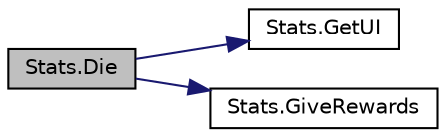 digraph "Stats.Die"
{
 // INTERACTIVE_SVG=YES
 // LATEX_PDF_SIZE
  edge [fontname="Helvetica",fontsize="10",labelfontname="Helvetica",labelfontsize="10"];
  node [fontname="Helvetica",fontsize="10",shape=record];
  rankdir="LR";
  Node1 [label="Stats.Die",height=0.2,width=0.4,color="black", fillcolor="grey75", style="filled", fontcolor="black",tooltip="Function that implements what is done when this entity dies."];
  Node1 -> Node2 [color="midnightblue",fontsize="10",style="solid",fontname="Helvetica"];
  Node2 [label="Stats.GetUI",height=0.2,width=0.4,color="black", fillcolor="white", style="filled",URL="$class_stats.html#a0a3ad8a03e844abd233531fd9874a91b",tooltip="This method retuns the UIController of the entity."];
  Node1 -> Node3 [color="midnightblue",fontsize="10",style="solid",fontname="Helvetica"];
  Node3 [label="Stats.GiveRewards",height=0.2,width=0.4,color="black", fillcolor="white", style="filled",URL="$class_stats.html#a5eff9d4781e35015cc65746ec9800a35",tooltip="When this entity dies, it gives to the killer this bounty"];
}
